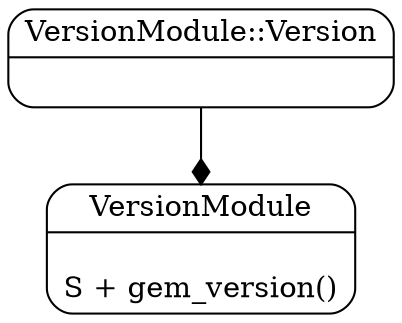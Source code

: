 digraph graph_title {
            graph[overlap=false, splines=true, bgcolor="white"]
"VersionModule" [shape=Mrecord, label="{VersionModule|\lS + gem_version()\l}"]
"VersionModule::Version" [shape=Mrecord, label="{VersionModule::Version|\l}"]
"VersionModule::Version" -> "VersionModule" [label="", arrowhead="diamond", arrowtail="diamond"]

}

